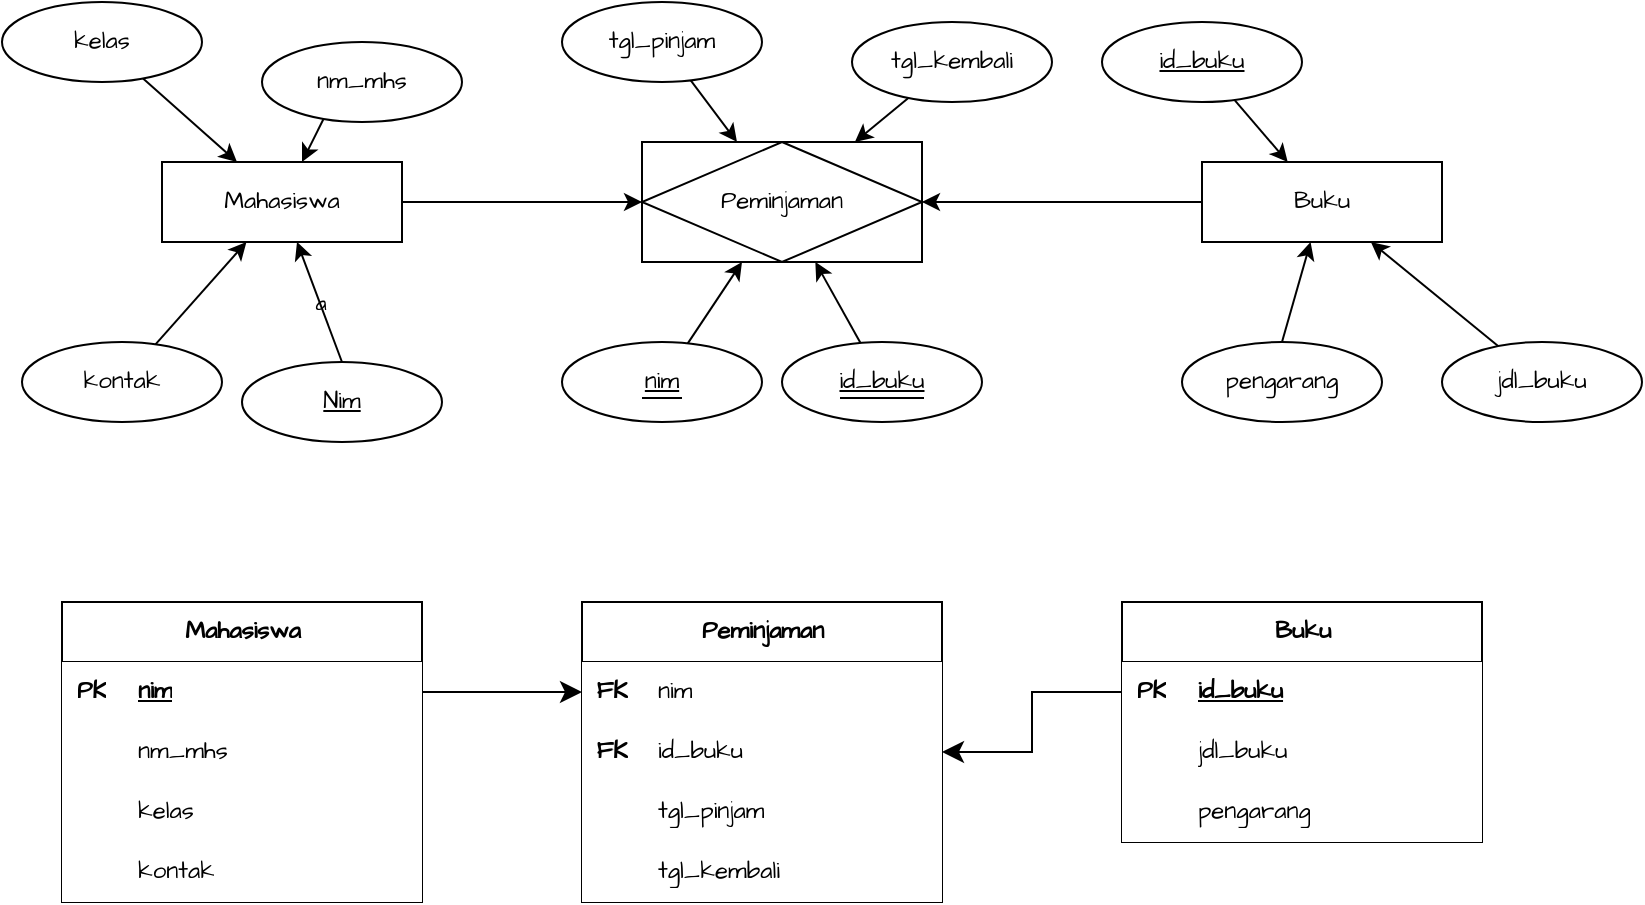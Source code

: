 <mxfile version="24.7.10">
  <diagram id="R2lEEEUBdFMjLlhIrx00" name="Page-1">
    <mxGraphModel dx="1615" dy="880" grid="1" gridSize="10" guides="1" tooltips="1" connect="1" arrows="1" fold="1" page="1" pageScale="1" pageWidth="850" pageHeight="1100" background="none" math="0" shadow="0" extFonts="Permanent Marker^https://fonts.googleapis.com/css?family=Permanent+Marker">
      <root>
        <mxCell id="0" />
        <mxCell id="1" parent="0" />
        <mxCell id="tOP477P7LH4cQaee4SS8-3" value="a" style="rounded=0;orthogonalLoop=1;jettySize=auto;html=1;entryX=0.5;entryY=0;entryDx=0;entryDy=0;endArrow=none;endFill=0;startArrow=classic;startFill=1;labelBackgroundColor=none;fontColor=default;fontFamily=Architects Daughter;shadow=0;" edge="1" parent="1" source="tOP477P7LH4cQaee4SS8-1" target="tOP477P7LH4cQaee4SS8-2">
          <mxGeometry relative="1" as="geometry" />
        </mxCell>
        <mxCell id="tOP477P7LH4cQaee4SS8-6" style="rounded=0;orthogonalLoop=1;jettySize=auto;html=1;entryX=0.5;entryY=0;entryDx=0;entryDy=0;endArrow=none;endFill=0;startArrow=classic;startFill=1;labelBackgroundColor=none;fontColor=default;fontFamily=Architects Daughter;shadow=0;" edge="1" parent="1" source="tOP477P7LH4cQaee4SS8-1" target="tOP477P7LH4cQaee4SS8-5">
          <mxGeometry relative="1" as="geometry" />
        </mxCell>
        <mxCell id="tOP477P7LH4cQaee4SS8-8" style="rounded=0;orthogonalLoop=1;jettySize=auto;html=1;endArrow=none;endFill=0;startArrow=classic;startFill=1;labelBackgroundColor=none;fontColor=default;fontFamily=Architects Daughter;shadow=0;" edge="1" parent="1" source="tOP477P7LH4cQaee4SS8-1" target="tOP477P7LH4cQaee4SS8-7">
          <mxGeometry relative="1" as="geometry" />
        </mxCell>
        <mxCell id="tOP477P7LH4cQaee4SS8-34" style="edgeStyle=orthogonalEdgeStyle;rounded=0;orthogonalLoop=1;jettySize=auto;html=1;labelBackgroundColor=none;fontColor=default;fontFamily=Architects Daughter;shadow=0;" edge="1" parent="1" source="tOP477P7LH4cQaee4SS8-1" target="tOP477P7LH4cQaee4SS8-31">
          <mxGeometry relative="1" as="geometry" />
        </mxCell>
        <mxCell id="tOP477P7LH4cQaee4SS8-1" value="Mahasiswa" style="whiteSpace=wrap;html=1;align=center;rounded=0;labelBackgroundColor=none;fontFamily=Architects Daughter;shadow=0;" vertex="1" parent="1">
          <mxGeometry x="80" y="210" width="120" height="40" as="geometry" />
        </mxCell>
        <mxCell id="tOP477P7LH4cQaee4SS8-2" value="&lt;u&gt;Nim&lt;/u&gt;" style="ellipse;whiteSpace=wrap;html=1;align=center;rounded=0;labelBackgroundColor=none;fontFamily=Architects Daughter;shadow=0;" vertex="1" parent="1">
          <mxGeometry x="120" y="310" width="100" height="40" as="geometry" />
        </mxCell>
        <mxCell id="tOP477P7LH4cQaee4SS8-5" value="nm_mhs" style="ellipse;whiteSpace=wrap;html=1;align=center;rounded=0;labelBackgroundColor=none;fontFamily=Architects Daughter;shadow=0;" vertex="1" parent="1">
          <mxGeometry x="130" y="150" width="100" height="40" as="geometry" />
        </mxCell>
        <mxCell id="tOP477P7LH4cQaee4SS8-7" value="kontak" style="ellipse;whiteSpace=wrap;html=1;align=center;rounded=0;labelBackgroundColor=none;fontFamily=Architects Daughter;shadow=0;" vertex="1" parent="1">
          <mxGeometry x="10" y="300" width="100" height="40" as="geometry" />
        </mxCell>
        <mxCell id="tOP477P7LH4cQaee4SS8-19" style="rounded=0;orthogonalLoop=1;jettySize=auto;html=1;endArrow=none;endFill=0;startArrow=classic;startFill=1;labelBackgroundColor=none;fontColor=default;fontFamily=Architects Daughter;shadow=0;" edge="1" target="tOP477P7LH4cQaee4SS8-20" parent="1" source="tOP477P7LH4cQaee4SS8-1">
          <mxGeometry relative="1" as="geometry">
            <mxPoint x="250" y="160" as="sourcePoint" />
          </mxGeometry>
        </mxCell>
        <mxCell id="tOP477P7LH4cQaee4SS8-20" value="kelas" style="ellipse;whiteSpace=wrap;html=1;align=center;rounded=0;labelBackgroundColor=none;fontFamily=Architects Daughter;shadow=0;" vertex="1" parent="1">
          <mxGeometry y="130" width="100" height="40" as="geometry" />
        </mxCell>
        <mxCell id="tOP477P7LH4cQaee4SS8-23" style="rounded=0;orthogonalLoop=1;jettySize=auto;html=1;entryX=0.5;entryY=0;entryDx=0;entryDy=0;endArrow=none;endFill=0;startArrow=classic;startFill=1;labelBackgroundColor=none;fontColor=default;fontFamily=Architects Daughter;shadow=0;" edge="1" source="tOP477P7LH4cQaee4SS8-25" target="tOP477P7LH4cQaee4SS8-27" parent="1">
          <mxGeometry relative="1" as="geometry" />
        </mxCell>
        <mxCell id="tOP477P7LH4cQaee4SS8-24" style="rounded=0;orthogonalLoop=1;jettySize=auto;html=1;endArrow=none;endFill=0;startArrow=classic;startFill=1;labelBackgroundColor=none;fontColor=default;fontFamily=Architects Daughter;shadow=0;" edge="1" source="tOP477P7LH4cQaee4SS8-25" target="tOP477P7LH4cQaee4SS8-28" parent="1">
          <mxGeometry relative="1" as="geometry" />
        </mxCell>
        <mxCell id="tOP477P7LH4cQaee4SS8-36" style="edgeStyle=orthogonalEdgeStyle;rounded=0;orthogonalLoop=1;jettySize=auto;html=1;labelBackgroundColor=none;fontColor=default;fontFamily=Architects Daughter;shadow=0;" edge="1" parent="1" source="tOP477P7LH4cQaee4SS8-25" target="tOP477P7LH4cQaee4SS8-31">
          <mxGeometry relative="1" as="geometry" />
        </mxCell>
        <mxCell id="tOP477P7LH4cQaee4SS8-25" value="Buku" style="whiteSpace=wrap;html=1;align=center;rounded=0;labelBackgroundColor=none;fontFamily=Architects Daughter;shadow=0;" vertex="1" parent="1">
          <mxGeometry x="600" y="210" width="120" height="40" as="geometry" />
        </mxCell>
        <mxCell id="tOP477P7LH4cQaee4SS8-27" value="pengarang" style="ellipse;whiteSpace=wrap;html=1;align=center;rounded=0;labelBackgroundColor=none;fontFamily=Architects Daughter;shadow=0;" vertex="1" parent="1">
          <mxGeometry x="590" y="300" width="100" height="40" as="geometry" />
        </mxCell>
        <mxCell id="tOP477P7LH4cQaee4SS8-28" value="jdl_buku" style="ellipse;whiteSpace=wrap;html=1;align=center;rounded=0;labelBackgroundColor=none;fontFamily=Architects Daughter;shadow=0;" vertex="1" parent="1">
          <mxGeometry x="720" y="300" width="100" height="40" as="geometry" />
        </mxCell>
        <mxCell id="tOP477P7LH4cQaee4SS8-29" style="rounded=0;orthogonalLoop=1;jettySize=auto;html=1;endArrow=none;endFill=0;startArrow=classic;startFill=1;labelBackgroundColor=none;fontColor=default;fontFamily=Architects Daughter;shadow=0;" edge="1" source="tOP477P7LH4cQaee4SS8-25" target="tOP477P7LH4cQaee4SS8-30" parent="1">
          <mxGeometry relative="1" as="geometry">
            <mxPoint x="770" y="160" as="sourcePoint" />
          </mxGeometry>
        </mxCell>
        <mxCell id="tOP477P7LH4cQaee4SS8-30" value="&lt;u&gt;id_buku&lt;/u&gt;" style="ellipse;whiteSpace=wrap;html=1;align=center;rounded=0;labelBackgroundColor=none;fontFamily=Architects Daughter;shadow=0;" vertex="1" parent="1">
          <mxGeometry x="550" y="140" width="100" height="40" as="geometry" />
        </mxCell>
        <mxCell id="tOP477P7LH4cQaee4SS8-31" value="Peminjaman" style="shape=associativeEntity;whiteSpace=wrap;html=1;align=center;rounded=0;labelBackgroundColor=none;fontFamily=Architects Daughter;shadow=0;" vertex="1" parent="1">
          <mxGeometry x="320" y="200" width="140" height="60" as="geometry" />
        </mxCell>
        <mxCell id="tOP477P7LH4cQaee4SS8-41" style="rounded=0;orthogonalLoop=1;jettySize=auto;html=1;labelBackgroundColor=none;fontColor=default;fontFamily=Architects Daughter;shadow=0;" edge="1" parent="1" source="tOP477P7LH4cQaee4SS8-37" target="tOP477P7LH4cQaee4SS8-31">
          <mxGeometry relative="1" as="geometry" />
        </mxCell>
        <mxCell id="tOP477P7LH4cQaee4SS8-37" value="&lt;u&gt;nim&lt;/u&gt;" style="ellipse;whiteSpace=wrap;html=1;align=center;rounded=0;labelBackgroundColor=none;fontFamily=Architects Daughter;shadow=0;" vertex="1" parent="1">
          <mxGeometry x="280" y="300" width="100" height="40" as="geometry" />
        </mxCell>
        <mxCell id="tOP477P7LH4cQaee4SS8-42" style="rounded=0;orthogonalLoop=1;jettySize=auto;html=1;labelBackgroundColor=none;fontColor=default;fontFamily=Architects Daughter;shadow=0;" edge="1" parent="1" source="tOP477P7LH4cQaee4SS8-38" target="tOP477P7LH4cQaee4SS8-31">
          <mxGeometry relative="1" as="geometry" />
        </mxCell>
        <mxCell id="tOP477P7LH4cQaee4SS8-38" value="&lt;u&gt;id_buku&lt;/u&gt;" style="ellipse;whiteSpace=wrap;html=1;align=center;rounded=0;labelBackgroundColor=none;fontFamily=Architects Daughter;shadow=0;" vertex="1" parent="1">
          <mxGeometry x="390" y="300" width="100" height="40" as="geometry" />
        </mxCell>
        <mxCell id="tOP477P7LH4cQaee4SS8-45" value="" style="endArrow=none;html=1;rounded=0;labelBackgroundColor=none;fontColor=default;fontFamily=Architects Daughter;shadow=0;" edge="1" parent="1">
          <mxGeometry width="50" height="50" relative="1" as="geometry">
            <mxPoint x="320" y="328" as="sourcePoint" />
            <mxPoint x="340" y="328" as="targetPoint" />
          </mxGeometry>
        </mxCell>
        <mxCell id="tOP477P7LH4cQaee4SS8-46" value="" style="endArrow=none;html=1;rounded=0;labelBackgroundColor=none;fontColor=default;fontFamily=Architects Daughter;shadow=0;" edge="1" parent="1">
          <mxGeometry width="50" height="50" relative="1" as="geometry">
            <mxPoint x="419" y="328" as="sourcePoint" />
            <mxPoint x="461" y="328" as="targetPoint" />
          </mxGeometry>
        </mxCell>
        <mxCell id="tOP477P7LH4cQaee4SS8-49" style="rounded=0;orthogonalLoop=1;jettySize=auto;html=1;labelBackgroundColor=none;fontColor=default;fontFamily=Architects Daughter;shadow=0;" edge="1" parent="1" source="tOP477P7LH4cQaee4SS8-47" target="tOP477P7LH4cQaee4SS8-31">
          <mxGeometry relative="1" as="geometry" />
        </mxCell>
        <mxCell id="tOP477P7LH4cQaee4SS8-47" value="tgl_pinjam" style="ellipse;whiteSpace=wrap;html=1;align=center;rounded=0;labelBackgroundColor=none;fontFamily=Architects Daughter;shadow=0;" vertex="1" parent="1">
          <mxGeometry x="280" y="130" width="100" height="40" as="geometry" />
        </mxCell>
        <mxCell id="tOP477P7LH4cQaee4SS8-50" style="rounded=0;orthogonalLoop=1;jettySize=auto;html=1;labelBackgroundColor=none;fontColor=default;fontFamily=Architects Daughter;shadow=0;" edge="1" parent="1" source="tOP477P7LH4cQaee4SS8-48" target="tOP477P7LH4cQaee4SS8-31">
          <mxGeometry relative="1" as="geometry" />
        </mxCell>
        <mxCell id="tOP477P7LH4cQaee4SS8-48" value="tgl_kembali" style="ellipse;whiteSpace=wrap;html=1;align=center;rounded=0;labelBackgroundColor=none;fontFamily=Architects Daughter;shadow=0;" vertex="1" parent="1">
          <mxGeometry x="425" y="140" width="100" height="40" as="geometry" />
        </mxCell>
        <mxCell id="tOP477P7LH4cQaee4SS8-51" value="Mahasiswa" style="shape=table;startSize=30;container=1;collapsible=1;childLayout=tableLayout;fixedRows=1;rowLines=0;fontStyle=1;align=center;resizeLast=1;html=1;hachureGap=4;fontFamily=Architects Daughter;labelBackgroundColor=none;shadow=0;" vertex="1" parent="1">
          <mxGeometry x="30" y="430" width="180" height="150" as="geometry" />
        </mxCell>
        <mxCell id="tOP477P7LH4cQaee4SS8-52" value="" style="shape=tableRow;horizontal=0;startSize=0;swimlaneHead=0;swimlaneBody=0;collapsible=0;dropTarget=0;points=[[0,0.5],[1,0.5]];portConstraint=eastwest;top=0;left=0;right=0;bottom=1;hachureGap=4;fontFamily=Architects Daughter;labelBackgroundColor=none;shadow=0;" vertex="1" parent="tOP477P7LH4cQaee4SS8-51">
          <mxGeometry y="30" width="180" height="30" as="geometry" />
        </mxCell>
        <mxCell id="tOP477P7LH4cQaee4SS8-53" value="PK" style="shape=partialRectangle;connectable=0;top=0;left=0;bottom=0;right=0;fontStyle=1;overflow=hidden;whiteSpace=wrap;html=1;hachureGap=4;fontFamily=Architects Daughter;labelBackgroundColor=none;shadow=0;" vertex="1" parent="tOP477P7LH4cQaee4SS8-52">
          <mxGeometry width="30" height="30" as="geometry">
            <mxRectangle width="30" height="30" as="alternateBounds" />
          </mxGeometry>
        </mxCell>
        <mxCell id="tOP477P7LH4cQaee4SS8-54" value="nim" style="shape=partialRectangle;connectable=0;top=0;left=0;bottom=0;right=0;align=left;spacingLeft=6;fontStyle=5;overflow=hidden;whiteSpace=wrap;html=1;hachureGap=4;fontFamily=Architects Daughter;labelBackgroundColor=none;shadow=0;" vertex="1" parent="tOP477P7LH4cQaee4SS8-52">
          <mxGeometry x="30" width="150" height="30" as="geometry">
            <mxRectangle width="150" height="30" as="alternateBounds" />
          </mxGeometry>
        </mxCell>
        <mxCell id="tOP477P7LH4cQaee4SS8-55" value="" style="shape=tableRow;horizontal=0;startSize=0;swimlaneHead=0;swimlaneBody=0;collapsible=0;dropTarget=0;points=[[0,0.5],[1,0.5]];portConstraint=eastwest;top=0;left=0;right=0;bottom=0;hachureGap=4;fontFamily=Architects Daughter;labelBackgroundColor=none;shadow=0;" vertex="1" parent="tOP477P7LH4cQaee4SS8-51">
          <mxGeometry y="60" width="180" height="30" as="geometry" />
        </mxCell>
        <mxCell id="tOP477P7LH4cQaee4SS8-56" value="" style="shape=partialRectangle;connectable=0;top=0;left=0;bottom=0;right=0;editable=1;overflow=hidden;whiteSpace=wrap;html=1;hachureGap=4;fontFamily=Architects Daughter;labelBackgroundColor=none;shadow=0;" vertex="1" parent="tOP477P7LH4cQaee4SS8-55">
          <mxGeometry width="30" height="30" as="geometry">
            <mxRectangle width="30" height="30" as="alternateBounds" />
          </mxGeometry>
        </mxCell>
        <mxCell id="tOP477P7LH4cQaee4SS8-57" value="nm_mhs" style="shape=partialRectangle;connectable=0;top=0;left=0;bottom=0;right=0;align=left;spacingLeft=6;overflow=hidden;whiteSpace=wrap;html=1;hachureGap=4;fontFamily=Architects Daughter;labelBackgroundColor=none;shadow=0;" vertex="1" parent="tOP477P7LH4cQaee4SS8-55">
          <mxGeometry x="30" width="150" height="30" as="geometry">
            <mxRectangle width="150" height="30" as="alternateBounds" />
          </mxGeometry>
        </mxCell>
        <mxCell id="tOP477P7LH4cQaee4SS8-58" value="" style="shape=tableRow;horizontal=0;startSize=0;swimlaneHead=0;swimlaneBody=0;collapsible=0;dropTarget=0;points=[[0,0.5],[1,0.5]];portConstraint=eastwest;top=0;left=0;right=0;bottom=0;hachureGap=4;fontFamily=Architects Daughter;labelBackgroundColor=none;shadow=0;" vertex="1" parent="tOP477P7LH4cQaee4SS8-51">
          <mxGeometry y="90" width="180" height="30" as="geometry" />
        </mxCell>
        <mxCell id="tOP477P7LH4cQaee4SS8-59" value="" style="shape=partialRectangle;connectable=0;top=0;left=0;bottom=0;right=0;editable=1;overflow=hidden;whiteSpace=wrap;html=1;hachureGap=4;fontFamily=Architects Daughter;labelBackgroundColor=none;shadow=0;" vertex="1" parent="tOP477P7LH4cQaee4SS8-58">
          <mxGeometry width="30" height="30" as="geometry">
            <mxRectangle width="30" height="30" as="alternateBounds" />
          </mxGeometry>
        </mxCell>
        <mxCell id="tOP477P7LH4cQaee4SS8-60" value="kelas" style="shape=partialRectangle;connectable=0;top=0;left=0;bottom=0;right=0;align=left;spacingLeft=6;overflow=hidden;whiteSpace=wrap;html=1;hachureGap=4;fontFamily=Architects Daughter;labelBackgroundColor=none;shadow=0;" vertex="1" parent="tOP477P7LH4cQaee4SS8-58">
          <mxGeometry x="30" width="150" height="30" as="geometry">
            <mxRectangle width="150" height="30" as="alternateBounds" />
          </mxGeometry>
        </mxCell>
        <mxCell id="tOP477P7LH4cQaee4SS8-61" value="" style="shape=tableRow;horizontal=0;startSize=0;swimlaneHead=0;swimlaneBody=0;collapsible=0;dropTarget=0;points=[[0,0.5],[1,0.5]];portConstraint=eastwest;top=0;left=0;right=0;bottom=0;hachureGap=4;fontFamily=Architects Daughter;labelBackgroundColor=none;shadow=0;" vertex="1" parent="tOP477P7LH4cQaee4SS8-51">
          <mxGeometry y="120" width="180" height="30" as="geometry" />
        </mxCell>
        <mxCell id="tOP477P7LH4cQaee4SS8-62" value="" style="shape=partialRectangle;connectable=0;top=0;left=0;bottom=0;right=0;editable=1;overflow=hidden;whiteSpace=wrap;html=1;hachureGap=4;fontFamily=Architects Daughter;labelBackgroundColor=none;shadow=0;" vertex="1" parent="tOP477P7LH4cQaee4SS8-61">
          <mxGeometry width="30" height="30" as="geometry">
            <mxRectangle width="30" height="30" as="alternateBounds" />
          </mxGeometry>
        </mxCell>
        <mxCell id="tOP477P7LH4cQaee4SS8-63" value="kontak" style="shape=partialRectangle;connectable=0;top=0;left=0;bottom=0;right=0;align=left;spacingLeft=6;overflow=hidden;whiteSpace=wrap;html=1;hachureGap=4;fontFamily=Architects Daughter;labelBackgroundColor=none;shadow=0;" vertex="1" parent="tOP477P7LH4cQaee4SS8-61">
          <mxGeometry x="30" width="150" height="30" as="geometry">
            <mxRectangle width="150" height="30" as="alternateBounds" />
          </mxGeometry>
        </mxCell>
        <mxCell id="tOP477P7LH4cQaee4SS8-64" value="Peminjaman" style="shape=table;startSize=30;container=1;collapsible=1;childLayout=tableLayout;fixedRows=1;rowLines=0;fontStyle=1;align=center;resizeLast=1;html=1;hachureGap=4;fontFamily=Architects Daughter;labelBackgroundColor=none;shadow=0;" vertex="1" parent="1">
          <mxGeometry x="290" y="430" width="180" height="150" as="geometry" />
        </mxCell>
        <mxCell id="tOP477P7LH4cQaee4SS8-68" value="" style="shape=tableRow;horizontal=0;startSize=0;swimlaneHead=0;swimlaneBody=0;collapsible=0;dropTarget=0;points=[[0,0.5],[1,0.5]];portConstraint=eastwest;top=0;left=0;right=0;bottom=0;hachureGap=4;fontFamily=Architects Daughter;labelBackgroundColor=none;shadow=0;" vertex="1" parent="tOP477P7LH4cQaee4SS8-64">
          <mxGeometry y="30" width="180" height="30" as="geometry" />
        </mxCell>
        <mxCell id="tOP477P7LH4cQaee4SS8-69" value="&lt;b&gt;FK&lt;/b&gt;" style="shape=partialRectangle;connectable=0;top=0;left=0;bottom=0;right=0;editable=1;overflow=hidden;whiteSpace=wrap;html=1;hachureGap=4;fontFamily=Architects Daughter;labelBackgroundColor=none;shadow=0;" vertex="1" parent="tOP477P7LH4cQaee4SS8-68">
          <mxGeometry width="30" height="30" as="geometry">
            <mxRectangle width="30" height="30" as="alternateBounds" />
          </mxGeometry>
        </mxCell>
        <mxCell id="tOP477P7LH4cQaee4SS8-70" value="nim" style="shape=partialRectangle;connectable=0;top=0;left=0;bottom=0;right=0;align=left;spacingLeft=6;overflow=hidden;whiteSpace=wrap;html=1;hachureGap=4;fontFamily=Architects Daughter;labelBackgroundColor=none;shadow=0;" vertex="1" parent="tOP477P7LH4cQaee4SS8-68">
          <mxGeometry x="30" width="150" height="30" as="geometry">
            <mxRectangle width="150" height="30" as="alternateBounds" />
          </mxGeometry>
        </mxCell>
        <mxCell id="tOP477P7LH4cQaee4SS8-71" value="" style="shape=tableRow;horizontal=0;startSize=0;swimlaneHead=0;swimlaneBody=0;collapsible=0;dropTarget=0;points=[[0,0.5],[1,0.5]];portConstraint=eastwest;top=0;left=0;right=0;bottom=0;hachureGap=4;fontFamily=Architects Daughter;labelBackgroundColor=none;shadow=0;" vertex="1" parent="tOP477P7LH4cQaee4SS8-64">
          <mxGeometry y="60" width="180" height="30" as="geometry" />
        </mxCell>
        <mxCell id="tOP477P7LH4cQaee4SS8-72" value="&lt;b&gt;FK&lt;/b&gt;" style="shape=partialRectangle;connectable=0;top=0;left=0;bottom=0;right=0;editable=1;overflow=hidden;whiteSpace=wrap;html=1;hachureGap=4;fontFamily=Architects Daughter;labelBackgroundColor=none;shadow=0;" vertex="1" parent="tOP477P7LH4cQaee4SS8-71">
          <mxGeometry width="30" height="30" as="geometry">
            <mxRectangle width="30" height="30" as="alternateBounds" />
          </mxGeometry>
        </mxCell>
        <mxCell id="tOP477P7LH4cQaee4SS8-73" value="id_buku" style="shape=partialRectangle;connectable=0;top=0;left=0;bottom=0;right=0;align=left;spacingLeft=6;overflow=hidden;whiteSpace=wrap;html=1;hachureGap=4;fontFamily=Architects Daughter;labelBackgroundColor=none;shadow=0;" vertex="1" parent="tOP477P7LH4cQaee4SS8-71">
          <mxGeometry x="30" width="150" height="30" as="geometry">
            <mxRectangle width="150" height="30" as="alternateBounds" />
          </mxGeometry>
        </mxCell>
        <mxCell id="tOP477P7LH4cQaee4SS8-74" value="" style="shape=tableRow;horizontal=0;startSize=0;swimlaneHead=0;swimlaneBody=0;collapsible=0;dropTarget=0;points=[[0,0.5],[1,0.5]];portConstraint=eastwest;top=0;left=0;right=0;bottom=0;hachureGap=4;fontFamily=Architects Daughter;labelBackgroundColor=none;shadow=0;" vertex="1" parent="tOP477P7LH4cQaee4SS8-64">
          <mxGeometry y="90" width="180" height="30" as="geometry" />
        </mxCell>
        <mxCell id="tOP477P7LH4cQaee4SS8-75" value="" style="shape=partialRectangle;connectable=0;top=0;left=0;bottom=0;right=0;editable=1;overflow=hidden;whiteSpace=wrap;html=1;hachureGap=4;fontFamily=Architects Daughter;labelBackgroundColor=none;shadow=0;" vertex="1" parent="tOP477P7LH4cQaee4SS8-74">
          <mxGeometry width="30" height="30" as="geometry">
            <mxRectangle width="30" height="30" as="alternateBounds" />
          </mxGeometry>
        </mxCell>
        <mxCell id="tOP477P7LH4cQaee4SS8-76" value="tgl_pinjam" style="shape=partialRectangle;connectable=0;top=0;left=0;bottom=0;right=0;align=left;spacingLeft=6;overflow=hidden;whiteSpace=wrap;html=1;hachureGap=4;fontFamily=Architects Daughter;labelBackgroundColor=none;shadow=0;" vertex="1" parent="tOP477P7LH4cQaee4SS8-74">
          <mxGeometry x="30" width="150" height="30" as="geometry">
            <mxRectangle width="150" height="30" as="alternateBounds" />
          </mxGeometry>
        </mxCell>
        <mxCell id="tOP477P7LH4cQaee4SS8-77" value="" style="shape=tableRow;horizontal=0;startSize=0;swimlaneHead=0;swimlaneBody=0;collapsible=0;dropTarget=0;points=[[0,0.5],[1,0.5]];portConstraint=eastwest;top=0;left=0;right=0;bottom=0;hachureGap=4;fontFamily=Architects Daughter;labelBackgroundColor=none;shadow=0;" vertex="1" parent="tOP477P7LH4cQaee4SS8-64">
          <mxGeometry y="120" width="180" height="30" as="geometry" />
        </mxCell>
        <mxCell id="tOP477P7LH4cQaee4SS8-78" value="" style="shape=partialRectangle;connectable=0;top=0;left=0;bottom=0;right=0;editable=1;overflow=hidden;whiteSpace=wrap;html=1;hachureGap=4;fontFamily=Architects Daughter;labelBackgroundColor=none;shadow=0;" vertex="1" parent="tOP477P7LH4cQaee4SS8-77">
          <mxGeometry width="30" height="30" as="geometry">
            <mxRectangle width="30" height="30" as="alternateBounds" />
          </mxGeometry>
        </mxCell>
        <mxCell id="tOP477P7LH4cQaee4SS8-79" value="tgl_kembali" style="shape=partialRectangle;connectable=0;top=0;left=0;bottom=0;right=0;align=left;spacingLeft=6;overflow=hidden;whiteSpace=wrap;html=1;hachureGap=4;fontFamily=Architects Daughter;labelBackgroundColor=none;shadow=0;" vertex="1" parent="tOP477P7LH4cQaee4SS8-77">
          <mxGeometry x="30" width="150" height="30" as="geometry">
            <mxRectangle width="150" height="30" as="alternateBounds" />
          </mxGeometry>
        </mxCell>
        <mxCell id="tOP477P7LH4cQaee4SS8-106" value="Buku" style="shape=table;startSize=30;container=1;collapsible=1;childLayout=tableLayout;fixedRows=1;rowLines=0;fontStyle=1;align=center;resizeLast=1;html=1;hachureGap=4;fontFamily=Architects Daughter;labelBackgroundColor=none;shadow=0;" vertex="1" parent="1">
          <mxGeometry x="560" y="430" width="180" height="120" as="geometry" />
        </mxCell>
        <mxCell id="tOP477P7LH4cQaee4SS8-107" value="" style="shape=tableRow;horizontal=0;startSize=0;swimlaneHead=0;swimlaneBody=0;collapsible=0;dropTarget=0;points=[[0,0.5],[1,0.5]];portConstraint=eastwest;top=0;left=0;right=0;bottom=1;hachureGap=4;fontFamily=Architects Daughter;labelBackgroundColor=none;shadow=0;" vertex="1" parent="tOP477P7LH4cQaee4SS8-106">
          <mxGeometry y="30" width="180" height="30" as="geometry" />
        </mxCell>
        <mxCell id="tOP477P7LH4cQaee4SS8-108" value="PK" style="shape=partialRectangle;connectable=0;top=0;left=0;bottom=0;right=0;fontStyle=1;overflow=hidden;whiteSpace=wrap;html=1;hachureGap=4;fontFamily=Architects Daughter;labelBackgroundColor=none;shadow=0;" vertex="1" parent="tOP477P7LH4cQaee4SS8-107">
          <mxGeometry width="30" height="30" as="geometry">
            <mxRectangle width="30" height="30" as="alternateBounds" />
          </mxGeometry>
        </mxCell>
        <mxCell id="tOP477P7LH4cQaee4SS8-109" value="id_buku" style="shape=partialRectangle;connectable=0;top=0;left=0;bottom=0;right=0;align=left;spacingLeft=6;fontStyle=5;overflow=hidden;whiteSpace=wrap;html=1;hachureGap=4;fontFamily=Architects Daughter;labelBackgroundColor=none;shadow=0;" vertex="1" parent="tOP477P7LH4cQaee4SS8-107">
          <mxGeometry x="30" width="150" height="30" as="geometry">
            <mxRectangle width="150" height="30" as="alternateBounds" />
          </mxGeometry>
        </mxCell>
        <mxCell id="tOP477P7LH4cQaee4SS8-113" value="" style="shape=tableRow;horizontal=0;startSize=0;swimlaneHead=0;swimlaneBody=0;collapsible=0;dropTarget=0;points=[[0,0.5],[1,0.5]];portConstraint=eastwest;top=0;left=0;right=0;bottom=0;hachureGap=4;fontFamily=Architects Daughter;labelBackgroundColor=none;shadow=0;" vertex="1" parent="tOP477P7LH4cQaee4SS8-106">
          <mxGeometry y="60" width="180" height="30" as="geometry" />
        </mxCell>
        <mxCell id="tOP477P7LH4cQaee4SS8-114" value="" style="shape=partialRectangle;connectable=0;top=0;left=0;bottom=0;right=0;editable=1;overflow=hidden;whiteSpace=wrap;html=1;hachureGap=4;fontFamily=Architects Daughter;labelBackgroundColor=none;shadow=0;" vertex="1" parent="tOP477P7LH4cQaee4SS8-113">
          <mxGeometry width="30" height="30" as="geometry">
            <mxRectangle width="30" height="30" as="alternateBounds" />
          </mxGeometry>
        </mxCell>
        <mxCell id="tOP477P7LH4cQaee4SS8-115" value="jdl_buku" style="shape=partialRectangle;connectable=0;top=0;left=0;bottom=0;right=0;align=left;spacingLeft=6;overflow=hidden;whiteSpace=wrap;html=1;hachureGap=4;fontFamily=Architects Daughter;labelBackgroundColor=none;shadow=0;" vertex="1" parent="tOP477P7LH4cQaee4SS8-113">
          <mxGeometry x="30" width="150" height="30" as="geometry">
            <mxRectangle width="150" height="30" as="alternateBounds" />
          </mxGeometry>
        </mxCell>
        <mxCell id="tOP477P7LH4cQaee4SS8-110" value="" style="shape=tableRow;horizontal=0;startSize=0;swimlaneHead=0;swimlaneBody=0;collapsible=0;dropTarget=0;points=[[0,0.5],[1,0.5]];portConstraint=eastwest;top=0;left=0;right=0;bottom=0;hachureGap=4;fontFamily=Architects Daughter;labelBackgroundColor=none;shadow=0;" vertex="1" parent="tOP477P7LH4cQaee4SS8-106">
          <mxGeometry y="90" width="180" height="30" as="geometry" />
        </mxCell>
        <mxCell id="tOP477P7LH4cQaee4SS8-111" value="" style="shape=partialRectangle;connectable=0;top=0;left=0;bottom=0;right=0;editable=1;overflow=hidden;whiteSpace=wrap;html=1;hachureGap=4;fontFamily=Architects Daughter;labelBackgroundColor=none;shadow=0;" vertex="1" parent="tOP477P7LH4cQaee4SS8-110">
          <mxGeometry width="30" height="30" as="geometry">
            <mxRectangle width="30" height="30" as="alternateBounds" />
          </mxGeometry>
        </mxCell>
        <mxCell id="tOP477P7LH4cQaee4SS8-112" value="pengarang" style="shape=partialRectangle;connectable=0;top=0;left=0;bottom=0;right=0;align=left;spacingLeft=6;overflow=hidden;whiteSpace=wrap;html=1;hachureGap=4;fontFamily=Architects Daughter;labelBackgroundColor=none;shadow=0;" vertex="1" parent="tOP477P7LH4cQaee4SS8-110">
          <mxGeometry x="30" width="150" height="30" as="geometry">
            <mxRectangle width="150" height="30" as="alternateBounds" />
          </mxGeometry>
        </mxCell>
        <mxCell id="tOP477P7LH4cQaee4SS8-123" style="edgeStyle=orthogonalEdgeStyle;rounded=0;orthogonalLoop=1;jettySize=auto;html=1;fontSize=12;startSize=8;endSize=8;labelBackgroundColor=none;fontColor=default;shadow=0;" edge="1" parent="1" source="tOP477P7LH4cQaee4SS8-107" target="tOP477P7LH4cQaee4SS8-71">
          <mxGeometry relative="1" as="geometry" />
        </mxCell>
        <mxCell id="tOP477P7LH4cQaee4SS8-124" style="edgeStyle=none;curved=1;rounded=0;hachureGap=4;orthogonalLoop=1;jettySize=auto;html=1;fontFamily=Architects Daughter;fontSource=https%3A%2F%2Ffonts.googleapis.com%2Fcss%3Ffamily%3DArchitects%2BDaughter;fontSize=12;startSize=8;endSize=8;labelBackgroundColor=none;fontColor=default;shadow=0;" edge="1" parent="1" source="tOP477P7LH4cQaee4SS8-52" target="tOP477P7LH4cQaee4SS8-68">
          <mxGeometry relative="1" as="geometry" />
        </mxCell>
      </root>
    </mxGraphModel>
  </diagram>
</mxfile>

